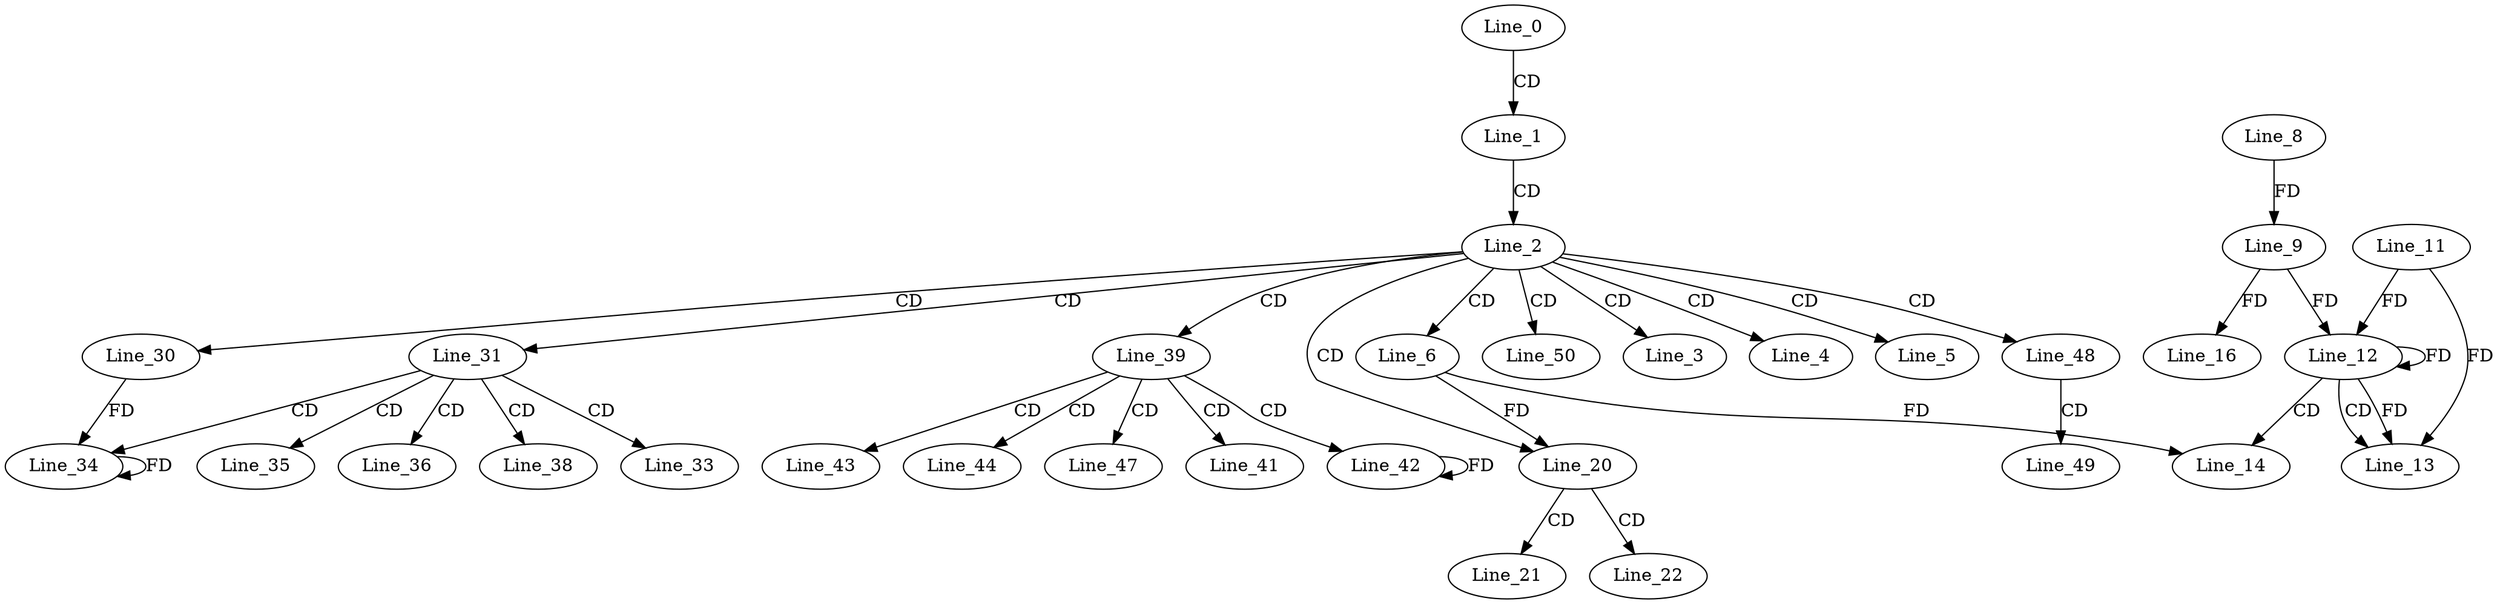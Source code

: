 digraph G {
  Line_0;
  Line_1;
  Line_2;
  Line_3;
  Line_4;
  Line_5;
  Line_6;
  Line_8;
  Line_9;
  Line_12;
  Line_11;
  Line_12;
  Line_9;
  Line_12;
  Line_13;
  Line_14;
  Line_16;
  Line_20;
  Line_21;
  Line_22;
  Line_30;
  Line_31;
  Line_33;
  Line_34;
  Line_35;
  Line_36;
  Line_38;
  Line_39;
  Line_41;
  Line_42;
  Line_43;
  Line_44;
  Line_47;
  Line_48;
  Line_49;
  Line_50;
  Line_0 -> Line_1 [ label="CD" ];
  Line_1 -> Line_2 [ label="CD" ];
  Line_2 -> Line_3 [ label="CD" ];
  Line_2 -> Line_4 [ label="CD" ];
  Line_2 -> Line_5 [ label="CD" ];
  Line_2 -> Line_6 [ label="CD" ];
  Line_8 -> Line_9 [ label="FD" ];
  Line_12 -> Line_12 [ label="FD" ];
  Line_11 -> Line_12 [ label="FD" ];
  Line_9 -> Line_12 [ label="FD" ];
  Line_12 -> Line_13 [ label="CD" ];
  Line_12 -> Line_13 [ label="FD" ];
  Line_11 -> Line_13 [ label="FD" ];
  Line_12 -> Line_14 [ label="CD" ];
  Line_6 -> Line_14 [ label="FD" ];
  Line_9 -> Line_16 [ label="FD" ];
  Line_2 -> Line_20 [ label="CD" ];
  Line_6 -> Line_20 [ label="FD" ];
  Line_20 -> Line_21 [ label="CD" ];
  Line_20 -> Line_22 [ label="CD" ];
  Line_2 -> Line_30 [ label="CD" ];
  Line_2 -> Line_31 [ label="CD" ];
  Line_31 -> Line_33 [ label="CD" ];
  Line_31 -> Line_34 [ label="CD" ];
  Line_30 -> Line_34 [ label="FD" ];
  Line_34 -> Line_34 [ label="FD" ];
  Line_31 -> Line_35 [ label="CD" ];
  Line_31 -> Line_36 [ label="CD" ];
  Line_31 -> Line_38 [ label="CD" ];
  Line_2 -> Line_39 [ label="CD" ];
  Line_39 -> Line_41 [ label="CD" ];
  Line_39 -> Line_42 [ label="CD" ];
  Line_42 -> Line_42 [ label="FD" ];
  Line_39 -> Line_43 [ label="CD" ];
  Line_39 -> Line_44 [ label="CD" ];
  Line_39 -> Line_47 [ label="CD" ];
  Line_2 -> Line_48 [ label="CD" ];
  Line_48 -> Line_49 [ label="CD" ];
  Line_2 -> Line_50 [ label="CD" ];
}
